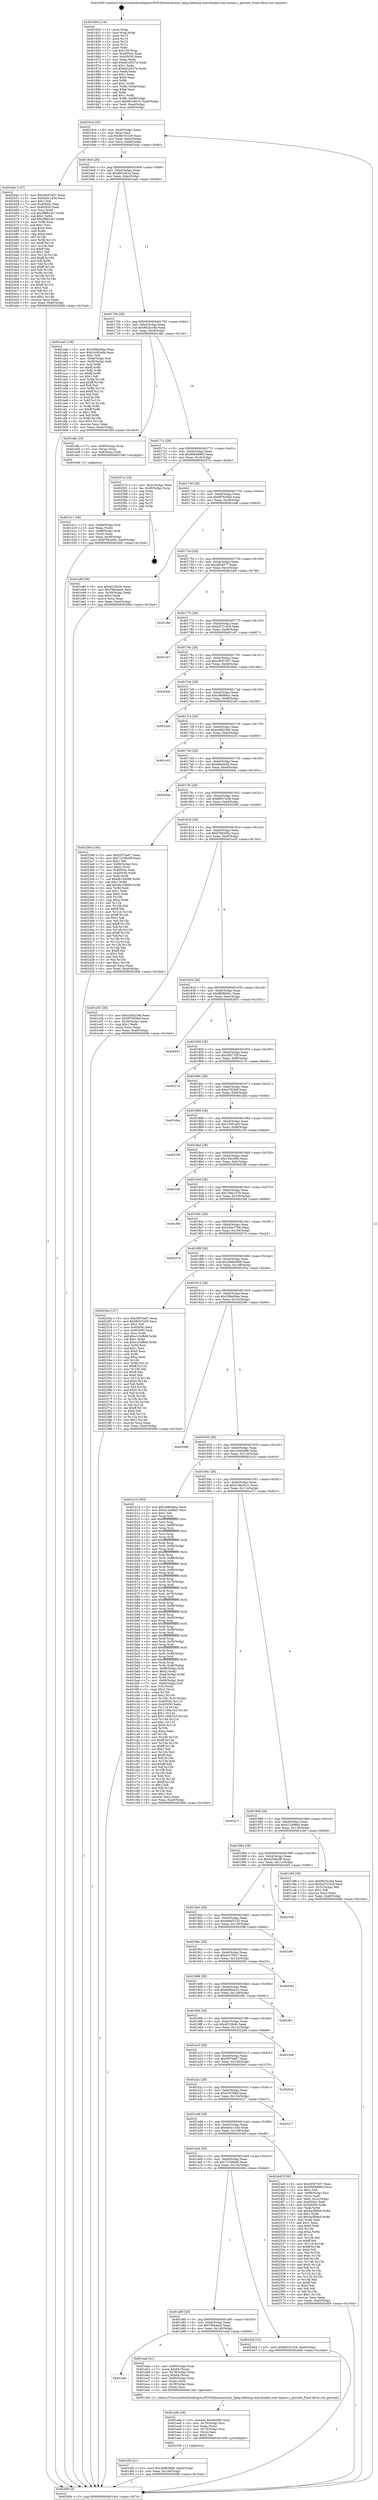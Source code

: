 digraph "0x401650" {
  label = "0x401650 (/mnt/c/Users/mathe/Desktop/tcc/POCII/binaries/extr_kphp-kdbmsg-searchindex-user-names.c_percent_Final-ollvm.out::main(0))"
  labelloc = "t"
  node[shape=record]

  Entry [label="",width=0.3,height=0.3,shape=circle,fillcolor=black,style=filled]
  "0x4016c4" [label="{
     0x4016c4 [32]\l
     | [instrs]\l
     &nbsp;&nbsp;0x4016c4 \<+6\>: mov -0xa0(%rbp),%eax\l
     &nbsp;&nbsp;0x4016ca \<+2\>: mov %eax,%ecx\l
     &nbsp;&nbsp;0x4016cc \<+6\>: sub $0x801013c9,%ecx\l
     &nbsp;&nbsp;0x4016d2 \<+6\>: mov %eax,-0xb4(%rbp)\l
     &nbsp;&nbsp;0x4016d8 \<+6\>: mov %ecx,-0xb8(%rbp)\l
     &nbsp;&nbsp;0x4016de \<+6\>: je 000000000040244c \<main+0xdfc\>\l
  }"]
  "0x40244c" [label="{
     0x40244c [147]\l
     | [instrs]\l
     &nbsp;&nbsp;0x40244c \<+5\>: mov $0xc8587457,%eax\l
     &nbsp;&nbsp;0x402451 \<+5\>: mov $0x6a5c1434,%ecx\l
     &nbsp;&nbsp;0x402456 \<+2\>: mov $0x1,%dl\l
     &nbsp;&nbsp;0x402458 \<+7\>: mov 0x40504c,%esi\l
     &nbsp;&nbsp;0x40245f \<+7\>: mov 0x405050,%edi\l
     &nbsp;&nbsp;0x402466 \<+3\>: mov %esi,%r8d\l
     &nbsp;&nbsp;0x402469 \<+7\>: sub $0x3f891cb7,%r8d\l
     &nbsp;&nbsp;0x402470 \<+4\>: sub $0x1,%r8d\l
     &nbsp;&nbsp;0x402474 \<+7\>: add $0x3f891cb7,%r8d\l
     &nbsp;&nbsp;0x40247b \<+4\>: imul %r8d,%esi\l
     &nbsp;&nbsp;0x40247f \<+3\>: and $0x1,%esi\l
     &nbsp;&nbsp;0x402482 \<+3\>: cmp $0x0,%esi\l
     &nbsp;&nbsp;0x402485 \<+4\>: sete %r9b\l
     &nbsp;&nbsp;0x402489 \<+3\>: cmp $0xa,%edi\l
     &nbsp;&nbsp;0x40248c \<+4\>: setl %r10b\l
     &nbsp;&nbsp;0x402490 \<+3\>: mov %r9b,%r11b\l
     &nbsp;&nbsp;0x402493 \<+4\>: xor $0xff,%r11b\l
     &nbsp;&nbsp;0x402497 \<+3\>: mov %r10b,%bl\l
     &nbsp;&nbsp;0x40249a \<+3\>: xor $0xff,%bl\l
     &nbsp;&nbsp;0x40249d \<+3\>: xor $0x1,%dl\l
     &nbsp;&nbsp;0x4024a0 \<+3\>: mov %r11b,%r14b\l
     &nbsp;&nbsp;0x4024a3 \<+4\>: and $0xff,%r14b\l
     &nbsp;&nbsp;0x4024a7 \<+3\>: and %dl,%r9b\l
     &nbsp;&nbsp;0x4024aa \<+3\>: mov %bl,%r15b\l
     &nbsp;&nbsp;0x4024ad \<+4\>: and $0xff,%r15b\l
     &nbsp;&nbsp;0x4024b1 \<+3\>: and %dl,%r10b\l
     &nbsp;&nbsp;0x4024b4 \<+3\>: or %r9b,%r14b\l
     &nbsp;&nbsp;0x4024b7 \<+3\>: or %r10b,%r15b\l
     &nbsp;&nbsp;0x4024ba \<+3\>: xor %r15b,%r14b\l
     &nbsp;&nbsp;0x4024bd \<+3\>: or %bl,%r11b\l
     &nbsp;&nbsp;0x4024c0 \<+4\>: xor $0xff,%r11b\l
     &nbsp;&nbsp;0x4024c4 \<+3\>: or $0x1,%dl\l
     &nbsp;&nbsp;0x4024c7 \<+3\>: and %dl,%r11b\l
     &nbsp;&nbsp;0x4024ca \<+3\>: or %r11b,%r14b\l
     &nbsp;&nbsp;0x4024cd \<+4\>: test $0x1,%r14b\l
     &nbsp;&nbsp;0x4024d1 \<+3\>: cmovne %ecx,%eax\l
     &nbsp;&nbsp;0x4024d4 \<+6\>: mov %eax,-0xa0(%rbp)\l
     &nbsp;&nbsp;0x4024da \<+5\>: jmp 00000000004026f4 \<main+0x10a4\>\l
  }"]
  "0x4016e4" [label="{
     0x4016e4 [28]\l
     | [instrs]\l
     &nbsp;&nbsp;0x4016e4 \<+5\>: jmp 00000000004016e9 \<main+0x99\>\l
     &nbsp;&nbsp;0x4016e9 \<+6\>: mov -0xb4(%rbp),%eax\l
     &nbsp;&nbsp;0x4016ef \<+5\>: sub $0x8fc5461d,%eax\l
     &nbsp;&nbsp;0x4016f4 \<+6\>: mov %eax,-0xbc(%rbp)\l
     &nbsp;&nbsp;0x4016fa \<+6\>: je 0000000000401aa6 \<main+0x456\>\l
  }"]
  Exit [label="",width=0.3,height=0.3,shape=circle,fillcolor=black,style=filled,peripheries=2]
  "0x401aa6" [label="{
     0x401aa6 [106]\l
     | [instrs]\l
     &nbsp;&nbsp;0x401aa6 \<+5\>: mov $0x298e00ea,%eax\l
     &nbsp;&nbsp;0x401aab \<+5\>: mov $0x2c062e8b,%ecx\l
     &nbsp;&nbsp;0x401ab0 \<+2\>: mov $0x1,%dl\l
     &nbsp;&nbsp;0x401ab2 \<+7\>: mov -0x9a(%rbp),%sil\l
     &nbsp;&nbsp;0x401ab9 \<+7\>: mov -0x99(%rbp),%dil\l
     &nbsp;&nbsp;0x401ac0 \<+3\>: mov %sil,%r8b\l
     &nbsp;&nbsp;0x401ac3 \<+4\>: xor $0xff,%r8b\l
     &nbsp;&nbsp;0x401ac7 \<+3\>: mov %dil,%r9b\l
     &nbsp;&nbsp;0x401aca \<+4\>: xor $0xff,%r9b\l
     &nbsp;&nbsp;0x401ace \<+3\>: xor $0x1,%dl\l
     &nbsp;&nbsp;0x401ad1 \<+3\>: mov %r8b,%r10b\l
     &nbsp;&nbsp;0x401ad4 \<+4\>: and $0xff,%r10b\l
     &nbsp;&nbsp;0x401ad8 \<+3\>: and %dl,%sil\l
     &nbsp;&nbsp;0x401adb \<+3\>: mov %r9b,%r11b\l
     &nbsp;&nbsp;0x401ade \<+4\>: and $0xff,%r11b\l
     &nbsp;&nbsp;0x401ae2 \<+3\>: and %dl,%dil\l
     &nbsp;&nbsp;0x401ae5 \<+3\>: or %sil,%r10b\l
     &nbsp;&nbsp;0x401ae8 \<+3\>: or %dil,%r11b\l
     &nbsp;&nbsp;0x401aeb \<+3\>: xor %r11b,%r10b\l
     &nbsp;&nbsp;0x401aee \<+3\>: or %r9b,%r8b\l
     &nbsp;&nbsp;0x401af1 \<+4\>: xor $0xff,%r8b\l
     &nbsp;&nbsp;0x401af5 \<+3\>: or $0x1,%dl\l
     &nbsp;&nbsp;0x401af8 \<+3\>: and %dl,%r8b\l
     &nbsp;&nbsp;0x401afb \<+3\>: or %r8b,%r10b\l
     &nbsp;&nbsp;0x401afe \<+4\>: test $0x1,%r10b\l
     &nbsp;&nbsp;0x401b02 \<+3\>: cmovne %ecx,%eax\l
     &nbsp;&nbsp;0x401b05 \<+6\>: mov %eax,-0xa0(%rbp)\l
     &nbsp;&nbsp;0x401b0b \<+5\>: jmp 00000000004026f4 \<main+0x10a4\>\l
  }"]
  "0x401700" [label="{
     0x401700 [28]\l
     | [instrs]\l
     &nbsp;&nbsp;0x401700 \<+5\>: jmp 0000000000401705 \<main+0xb5\>\l
     &nbsp;&nbsp;0x401705 \<+6\>: mov -0xb4(%rbp),%eax\l
     &nbsp;&nbsp;0x40170b \<+5\>: sub $0x9025cc6e,%eax\l
     &nbsp;&nbsp;0x401710 \<+6\>: mov %eax,-0xc0(%rbp)\l
     &nbsp;&nbsp;0x401716 \<+6\>: je 0000000000401dfe \<main+0x7ae\>\l
  }"]
  "0x4026f4" [label="{
     0x4026f4 [5]\l
     | [instrs]\l
     &nbsp;&nbsp;0x4026f4 \<+5\>: jmp 00000000004016c4 \<main+0x74\>\l
  }"]
  "0x401650" [label="{
     0x401650 [116]\l
     | [instrs]\l
     &nbsp;&nbsp;0x401650 \<+1\>: push %rbp\l
     &nbsp;&nbsp;0x401651 \<+3\>: mov %rsp,%rbp\l
     &nbsp;&nbsp;0x401654 \<+2\>: push %r15\l
     &nbsp;&nbsp;0x401656 \<+2\>: push %r14\l
     &nbsp;&nbsp;0x401658 \<+2\>: push %r13\l
     &nbsp;&nbsp;0x40165a \<+2\>: push %r12\l
     &nbsp;&nbsp;0x40165c \<+1\>: push %rbx\l
     &nbsp;&nbsp;0x40165d \<+7\>: sub $0x138,%rsp\l
     &nbsp;&nbsp;0x401664 \<+7\>: mov 0x40504c,%eax\l
     &nbsp;&nbsp;0x40166b \<+7\>: mov 0x405050,%ecx\l
     &nbsp;&nbsp;0x401672 \<+2\>: mov %eax,%edx\l
     &nbsp;&nbsp;0x401674 \<+6\>: add $0xe61d527a,%edx\l
     &nbsp;&nbsp;0x40167a \<+3\>: sub $0x1,%edx\l
     &nbsp;&nbsp;0x40167d \<+6\>: sub $0xe61d527a,%edx\l
     &nbsp;&nbsp;0x401683 \<+3\>: imul %edx,%eax\l
     &nbsp;&nbsp;0x401686 \<+3\>: and $0x1,%eax\l
     &nbsp;&nbsp;0x401689 \<+3\>: cmp $0x0,%eax\l
     &nbsp;&nbsp;0x40168c \<+4\>: sete %r8b\l
     &nbsp;&nbsp;0x401690 \<+4\>: and $0x1,%r8b\l
     &nbsp;&nbsp;0x401694 \<+7\>: mov %r8b,-0x9a(%rbp)\l
     &nbsp;&nbsp;0x40169b \<+3\>: cmp $0xa,%ecx\l
     &nbsp;&nbsp;0x40169e \<+4\>: setl %r8b\l
     &nbsp;&nbsp;0x4016a2 \<+4\>: and $0x1,%r8b\l
     &nbsp;&nbsp;0x4016a6 \<+7\>: mov %r8b,-0x99(%rbp)\l
     &nbsp;&nbsp;0x4016ad \<+10\>: movl $0x8fc5461d,-0xa0(%rbp)\l
     &nbsp;&nbsp;0x4016b7 \<+6\>: mov %edi,-0xa4(%rbp)\l
     &nbsp;&nbsp;0x4016bd \<+7\>: mov %rsi,-0xb0(%rbp)\l
  }"]
  "0x401ef3" [label="{
     0x401ef3 [21]\l
     | [instrs]\l
     &nbsp;&nbsp;0x401ef3 \<+10\>: movl $0x26963968,-0xa0(%rbp)\l
     &nbsp;&nbsp;0x401efd \<+6\>: mov %eax,-0x144(%rbp)\l
     &nbsp;&nbsp;0x401f03 \<+5\>: jmp 00000000004026f4 \<main+0x10a4\>\l
  }"]
  "0x401dfe" [label="{
     0x401dfe [19]\l
     | [instrs]\l
     &nbsp;&nbsp;0x401dfe \<+7\>: mov -0x90(%rbp),%rax\l
     &nbsp;&nbsp;0x401e05 \<+3\>: mov (%rax),%rax\l
     &nbsp;&nbsp;0x401e08 \<+4\>: mov 0x8(%rax),%rdi\l
     &nbsp;&nbsp;0x401e0c \<+5\>: call 0000000000401040 \<atoi@plt\>\l
     | [calls]\l
     &nbsp;&nbsp;0x401040 \{1\} (unknown)\l
  }"]
  "0x40171c" [label="{
     0x40171c [28]\l
     | [instrs]\l
     &nbsp;&nbsp;0x40171c \<+5\>: jmp 0000000000401721 \<main+0xd1\>\l
     &nbsp;&nbsp;0x401721 \<+6\>: mov -0xb4(%rbp),%eax\l
     &nbsp;&nbsp;0x401727 \<+5\>: sub $0x90848963,%eax\l
     &nbsp;&nbsp;0x40172c \<+6\>: mov %eax,-0xc4(%rbp)\l
     &nbsp;&nbsp;0x401732 \<+6\>: je 000000000040257e \<main+0xf2e\>\l
  }"]
  "0x401ed6" [label="{
     0x401ed6 [29]\l
     | [instrs]\l
     &nbsp;&nbsp;0x401ed6 \<+10\>: movabs $0x4030f2,%rdi\l
     &nbsp;&nbsp;0x401ee0 \<+4\>: mov -0x70(%rbp),%rsi\l
     &nbsp;&nbsp;0x401ee4 \<+2\>: mov %eax,(%rsi)\l
     &nbsp;&nbsp;0x401ee6 \<+4\>: mov -0x70(%rbp),%rsi\l
     &nbsp;&nbsp;0x401eea \<+2\>: mov (%rsi),%esi\l
     &nbsp;&nbsp;0x401eec \<+2\>: mov $0x0,%al\l
     &nbsp;&nbsp;0x401eee \<+5\>: call 0000000000401030 \<printf@plt\>\l
     | [calls]\l
     &nbsp;&nbsp;0x401030 \{1\} (unknown)\l
  }"]
  "0x40257e" [label="{
     0x40257e [18]\l
     | [instrs]\l
     &nbsp;&nbsp;0x40257e \<+3\>: mov -0x2c(%rbp),%eax\l
     &nbsp;&nbsp;0x402581 \<+4\>: lea -0x28(%rbp),%rsp\l
     &nbsp;&nbsp;0x402585 \<+1\>: pop %rbx\l
     &nbsp;&nbsp;0x402586 \<+2\>: pop %r12\l
     &nbsp;&nbsp;0x402588 \<+2\>: pop %r13\l
     &nbsp;&nbsp;0x40258a \<+2\>: pop %r14\l
     &nbsp;&nbsp;0x40258c \<+2\>: pop %r15\l
     &nbsp;&nbsp;0x40258e \<+1\>: pop %rbp\l
     &nbsp;&nbsp;0x40258f \<+1\>: ret\l
  }"]
  "0x401738" [label="{
     0x401738 [28]\l
     | [instrs]\l
     &nbsp;&nbsp;0x401738 \<+5\>: jmp 000000000040173d \<main+0xed\>\l
     &nbsp;&nbsp;0x40173d \<+6\>: mov -0xb4(%rbp),%eax\l
     &nbsp;&nbsp;0x401743 \<+5\>: sub $0x9f7650b0,%eax\l
     &nbsp;&nbsp;0x401748 \<+6\>: mov %eax,-0xc8(%rbp)\l
     &nbsp;&nbsp;0x40174e \<+6\>: je 0000000000401e8f \<main+0x83f\>\l
  }"]
  "0x401a9c" [label="{
     0x401a9c\l
  }", style=dashed]
  "0x401e8f" [label="{
     0x401e8f [30]\l
     | [instrs]\l
     &nbsp;&nbsp;0x401e8f \<+5\>: mov $0x4f129c9c,%eax\l
     &nbsp;&nbsp;0x401e94 \<+5\>: mov $0x7fbb4ee5,%ecx\l
     &nbsp;&nbsp;0x401e99 \<+3\>: mov -0x30(%rbp),%edx\l
     &nbsp;&nbsp;0x401e9c \<+3\>: cmp $0x0,%edx\l
     &nbsp;&nbsp;0x401e9f \<+3\>: cmove %ecx,%eax\l
     &nbsp;&nbsp;0x401ea2 \<+6\>: mov %eax,-0xa0(%rbp)\l
     &nbsp;&nbsp;0x401ea8 \<+5\>: jmp 00000000004026f4 \<main+0x10a4\>\l
  }"]
  "0x401754" [label="{
     0x401754 [28]\l
     | [instrs]\l
     &nbsp;&nbsp;0x401754 \<+5\>: jmp 0000000000401759 \<main+0x109\>\l
     &nbsp;&nbsp;0x401759 \<+6\>: mov -0xb4(%rbp),%eax\l
     &nbsp;&nbsp;0x40175f \<+5\>: sub $0xaff1e077,%eax\l
     &nbsp;&nbsp;0x401764 \<+6\>: mov %eax,-0xcc(%rbp)\l
     &nbsp;&nbsp;0x40176a \<+6\>: je 0000000000401def \<main+0x79f\>\l
  }"]
  "0x401ead" [label="{
     0x401ead [41]\l
     | [instrs]\l
     &nbsp;&nbsp;0x401ead \<+4\>: mov -0x80(%rbp),%rax\l
     &nbsp;&nbsp;0x401eb1 \<+7\>: movq $0x64,(%rax)\l
     &nbsp;&nbsp;0x401eb8 \<+4\>: mov -0x78(%rbp),%rax\l
     &nbsp;&nbsp;0x401ebc \<+7\>: movq $0x64,(%rax)\l
     &nbsp;&nbsp;0x401ec3 \<+4\>: mov -0x80(%rbp),%rax\l
     &nbsp;&nbsp;0x401ec7 \<+3\>: mov (%rax),%rdi\l
     &nbsp;&nbsp;0x401eca \<+4\>: mov -0x78(%rbp),%rax\l
     &nbsp;&nbsp;0x401ece \<+3\>: mov (%rax),%rsi\l
     &nbsp;&nbsp;0x401ed1 \<+5\>: call 00000000004013e0 \<percent\>\l
     | [calls]\l
     &nbsp;&nbsp;0x4013e0 \{1\} (/mnt/c/Users/mathe/Desktop/tcc/POCII/binaries/extr_kphp-kdbmsg-searchindex-user-names.c_percent_Final-ollvm.out::percent)\l
  }"]
  "0x401def" [label="{
     0x401def\l
  }", style=dashed]
  "0x401770" [label="{
     0x401770 [28]\l
     | [instrs]\l
     &nbsp;&nbsp;0x401770 \<+5\>: jmp 0000000000401775 \<main+0x125\>\l
     &nbsp;&nbsp;0x401775 \<+6\>: mov -0xb4(%rbp),%eax\l
     &nbsp;&nbsp;0x40177b \<+5\>: sub $0xbd7319c9,%eax\l
     &nbsp;&nbsp;0x401780 \<+6\>: mov %eax,-0xd0(%rbp)\l
     &nbsp;&nbsp;0x401786 \<+6\>: je 0000000000401cb7 \<main+0x667\>\l
  }"]
  "0x401a80" [label="{
     0x401a80 [28]\l
     | [instrs]\l
     &nbsp;&nbsp;0x401a80 \<+5\>: jmp 0000000000401a85 \<main+0x435\>\l
     &nbsp;&nbsp;0x401a85 \<+6\>: mov -0xb4(%rbp),%eax\l
     &nbsp;&nbsp;0x401a8b \<+5\>: sub $0x7fbb4ee5,%eax\l
     &nbsp;&nbsp;0x401a90 \<+6\>: mov %eax,-0x140(%rbp)\l
     &nbsp;&nbsp;0x401a96 \<+6\>: je 0000000000401ead \<main+0x85d\>\l
  }"]
  "0x401cb7" [label="{
     0x401cb7\l
  }", style=dashed]
  "0x40178c" [label="{
     0x40178c [28]\l
     | [instrs]\l
     &nbsp;&nbsp;0x40178c \<+5\>: jmp 0000000000401791 \<main+0x141\>\l
     &nbsp;&nbsp;0x401791 \<+6\>: mov -0xb4(%rbp),%eax\l
     &nbsp;&nbsp;0x401797 \<+5\>: sub $0xc8587457,%eax\l
     &nbsp;&nbsp;0x40179c \<+6\>: mov %eax,-0xd4(%rbp)\l
     &nbsp;&nbsp;0x4017a2 \<+6\>: je 00000000004026dc \<main+0x108c\>\l
  }"]
  "0x40243d" [label="{
     0x40243d [15]\l
     | [instrs]\l
     &nbsp;&nbsp;0x40243d \<+10\>: movl $0x801013c9,-0xa0(%rbp)\l
     &nbsp;&nbsp;0x402447 \<+5\>: jmp 00000000004026f4 \<main+0x10a4\>\l
  }"]
  "0x4026dc" [label="{
     0x4026dc\l
  }", style=dashed]
  "0x4017a8" [label="{
     0x4017a8 [28]\l
     | [instrs]\l
     &nbsp;&nbsp;0x4017a8 \<+5\>: jmp 00000000004017ad \<main+0x15d\>\l
     &nbsp;&nbsp;0x4017ad \<+6\>: mov -0xb4(%rbp),%eax\l
     &nbsp;&nbsp;0x4017b3 \<+5\>: sub $0xc96698cc,%eax\l
     &nbsp;&nbsp;0x4017b8 \<+6\>: mov %eax,-0xd8(%rbp)\l
     &nbsp;&nbsp;0x4017be \<+6\>: je 00000000004022a0 \<main+0xc50\>\l
  }"]
  "0x401a64" [label="{
     0x401a64 [28]\l
     | [instrs]\l
     &nbsp;&nbsp;0x401a64 \<+5\>: jmp 0000000000401a69 \<main+0x419\>\l
     &nbsp;&nbsp;0x401a69 \<+6\>: mov -0xb4(%rbp),%eax\l
     &nbsp;&nbsp;0x401a6f \<+5\>: sub $0x73106a08,%eax\l
     &nbsp;&nbsp;0x401a74 \<+6\>: mov %eax,-0x13c(%rbp)\l
     &nbsp;&nbsp;0x401a7a \<+6\>: je 000000000040243d \<main+0xded\>\l
  }"]
  "0x4022a0" [label="{
     0x4022a0\l
  }", style=dashed]
  "0x4017c4" [label="{
     0x4017c4 [28]\l
     | [instrs]\l
     &nbsp;&nbsp;0x4017c4 \<+5\>: jmp 00000000004017c9 \<main+0x179\>\l
     &nbsp;&nbsp;0x4017c9 \<+6\>: mov -0xb4(%rbp),%eax\l
     &nbsp;&nbsp;0x4017cf \<+5\>: sub $0xe29d239d,%eax\l
     &nbsp;&nbsp;0x4017d4 \<+6\>: mov %eax,-0xdc(%rbp)\l
     &nbsp;&nbsp;0x4017da \<+6\>: je 0000000000401e53 \<main+0x803\>\l
  }"]
  "0x4024df" [label="{
     0x4024df [159]\l
     | [instrs]\l
     &nbsp;&nbsp;0x4024df \<+5\>: mov $0xc8587457,%eax\l
     &nbsp;&nbsp;0x4024e4 \<+5\>: mov $0x90848963,%ecx\l
     &nbsp;&nbsp;0x4024e9 \<+2\>: mov $0x1,%dl\l
     &nbsp;&nbsp;0x4024eb \<+7\>: mov -0x98(%rbp),%rsi\l
     &nbsp;&nbsp;0x4024f2 \<+2\>: mov (%rsi),%edi\l
     &nbsp;&nbsp;0x4024f4 \<+3\>: mov %edi,-0x2c(%rbp)\l
     &nbsp;&nbsp;0x4024f7 \<+7\>: mov 0x40504c,%edi\l
     &nbsp;&nbsp;0x4024fe \<+8\>: mov 0x405050,%r8d\l
     &nbsp;&nbsp;0x402506 \<+3\>: mov %edi,%r9d\l
     &nbsp;&nbsp;0x402509 \<+7\>: add $0x4a3fb8c0,%r9d\l
     &nbsp;&nbsp;0x402510 \<+4\>: sub $0x1,%r9d\l
     &nbsp;&nbsp;0x402514 \<+7\>: sub $0x4a3fb8c0,%r9d\l
     &nbsp;&nbsp;0x40251b \<+4\>: imul %r9d,%edi\l
     &nbsp;&nbsp;0x40251f \<+3\>: and $0x1,%edi\l
     &nbsp;&nbsp;0x402522 \<+3\>: cmp $0x0,%edi\l
     &nbsp;&nbsp;0x402525 \<+4\>: sete %r10b\l
     &nbsp;&nbsp;0x402529 \<+4\>: cmp $0xa,%r8d\l
     &nbsp;&nbsp;0x40252d \<+4\>: setl %r11b\l
     &nbsp;&nbsp;0x402531 \<+3\>: mov %r10b,%bl\l
     &nbsp;&nbsp;0x402534 \<+3\>: xor $0xff,%bl\l
     &nbsp;&nbsp;0x402537 \<+3\>: mov %r11b,%r14b\l
     &nbsp;&nbsp;0x40253a \<+4\>: xor $0xff,%r14b\l
     &nbsp;&nbsp;0x40253e \<+3\>: xor $0x0,%dl\l
     &nbsp;&nbsp;0x402541 \<+3\>: mov %bl,%r15b\l
     &nbsp;&nbsp;0x402544 \<+4\>: and $0x0,%r15b\l
     &nbsp;&nbsp;0x402548 \<+3\>: and %dl,%r10b\l
     &nbsp;&nbsp;0x40254b \<+3\>: mov %r14b,%r12b\l
     &nbsp;&nbsp;0x40254e \<+4\>: and $0x0,%r12b\l
     &nbsp;&nbsp;0x402552 \<+3\>: and %dl,%r11b\l
     &nbsp;&nbsp;0x402555 \<+3\>: or %r10b,%r15b\l
     &nbsp;&nbsp;0x402558 \<+3\>: or %r11b,%r12b\l
     &nbsp;&nbsp;0x40255b \<+3\>: xor %r12b,%r15b\l
     &nbsp;&nbsp;0x40255e \<+3\>: or %r14b,%bl\l
     &nbsp;&nbsp;0x402561 \<+3\>: xor $0xff,%bl\l
     &nbsp;&nbsp;0x402564 \<+3\>: or $0x0,%dl\l
     &nbsp;&nbsp;0x402567 \<+2\>: and %dl,%bl\l
     &nbsp;&nbsp;0x402569 \<+3\>: or %bl,%r15b\l
     &nbsp;&nbsp;0x40256c \<+4\>: test $0x1,%r15b\l
     &nbsp;&nbsp;0x402570 \<+3\>: cmovne %ecx,%eax\l
     &nbsp;&nbsp;0x402573 \<+6\>: mov %eax,-0xa0(%rbp)\l
     &nbsp;&nbsp;0x402579 \<+5\>: jmp 00000000004026f4 \<main+0x10a4\>\l
  }"]
  "0x401e53" [label="{
     0x401e53\l
  }", style=dashed]
  "0x4017e0" [label="{
     0x4017e0 [28]\l
     | [instrs]\l
     &nbsp;&nbsp;0x4017e0 \<+5\>: jmp 00000000004017e5 \<main+0x195\>\l
     &nbsp;&nbsp;0x4017e5 \<+6\>: mov -0xb4(%rbp),%eax\l
     &nbsp;&nbsp;0x4017eb \<+5\>: sub $0xf4e44cfd,%eax\l
     &nbsp;&nbsp;0x4017f0 \<+6\>: mov %eax,-0xe0(%rbp)\l
     &nbsp;&nbsp;0x4017f6 \<+6\>: je 00000000004026ac \<main+0x105c\>\l
  }"]
  "0x401a48" [label="{
     0x401a48 [28]\l
     | [instrs]\l
     &nbsp;&nbsp;0x401a48 \<+5\>: jmp 0000000000401a4d \<main+0x3fd\>\l
     &nbsp;&nbsp;0x401a4d \<+6\>: mov -0xb4(%rbp),%eax\l
     &nbsp;&nbsp;0x401a53 \<+5\>: sub $0x6a5c1434,%eax\l
     &nbsp;&nbsp;0x401a58 \<+6\>: mov %eax,-0x138(%rbp)\l
     &nbsp;&nbsp;0x401a5e \<+6\>: je 00000000004024df \<main+0xe8f\>\l
  }"]
  "0x4026ac" [label="{
     0x4026ac\l
  }", style=dashed]
  "0x4017fc" [label="{
     0x4017fc [28]\l
     | [instrs]\l
     &nbsp;&nbsp;0x4017fc \<+5\>: jmp 0000000000401801 \<main+0x1b1\>\l
     &nbsp;&nbsp;0x401801 \<+6\>: mov -0xb4(%rbp),%eax\l
     &nbsp;&nbsp;0x401807 \<+5\>: sub $0xf6937a59,%eax\l
     &nbsp;&nbsp;0x40180c \<+6\>: mov %eax,-0xe4(%rbp)\l
     &nbsp;&nbsp;0x401812 \<+6\>: je 000000000040239d \<main+0xd4d\>\l
  }"]
  "0x402217" [label="{
     0x402217\l
  }", style=dashed]
  "0x40239d" [label="{
     0x40239d [160]\l
     | [instrs]\l
     &nbsp;&nbsp;0x40239d \<+5\>: mov $0x55f7ea67,%eax\l
     &nbsp;&nbsp;0x4023a2 \<+5\>: mov $0x73106a08,%ecx\l
     &nbsp;&nbsp;0x4023a7 \<+2\>: mov $0x1,%dl\l
     &nbsp;&nbsp;0x4023a9 \<+7\>: mov -0x98(%rbp),%rsi\l
     &nbsp;&nbsp;0x4023b0 \<+6\>: movl $0x0,(%rsi)\l
     &nbsp;&nbsp;0x4023b6 \<+7\>: mov 0x40504c,%edi\l
     &nbsp;&nbsp;0x4023bd \<+8\>: mov 0x405050,%r8d\l
     &nbsp;&nbsp;0x4023c5 \<+3\>: mov %edi,%r9d\l
     &nbsp;&nbsp;0x4023c8 \<+7\>: sub $0xdb15d099,%r9d\l
     &nbsp;&nbsp;0x4023cf \<+4\>: sub $0x1,%r9d\l
     &nbsp;&nbsp;0x4023d3 \<+7\>: add $0xdb15d099,%r9d\l
     &nbsp;&nbsp;0x4023da \<+4\>: imul %r9d,%edi\l
     &nbsp;&nbsp;0x4023de \<+3\>: and $0x1,%edi\l
     &nbsp;&nbsp;0x4023e1 \<+3\>: cmp $0x0,%edi\l
     &nbsp;&nbsp;0x4023e4 \<+4\>: sete %r10b\l
     &nbsp;&nbsp;0x4023e8 \<+4\>: cmp $0xa,%r8d\l
     &nbsp;&nbsp;0x4023ec \<+4\>: setl %r11b\l
     &nbsp;&nbsp;0x4023f0 \<+3\>: mov %r10b,%bl\l
     &nbsp;&nbsp;0x4023f3 \<+3\>: xor $0xff,%bl\l
     &nbsp;&nbsp;0x4023f6 \<+3\>: mov %r11b,%r14b\l
     &nbsp;&nbsp;0x4023f9 \<+4\>: xor $0xff,%r14b\l
     &nbsp;&nbsp;0x4023fd \<+3\>: xor $0x1,%dl\l
     &nbsp;&nbsp;0x402400 \<+3\>: mov %bl,%r15b\l
     &nbsp;&nbsp;0x402403 \<+4\>: and $0xff,%r15b\l
     &nbsp;&nbsp;0x402407 \<+3\>: and %dl,%r10b\l
     &nbsp;&nbsp;0x40240a \<+3\>: mov %r14b,%r12b\l
     &nbsp;&nbsp;0x40240d \<+4\>: and $0xff,%r12b\l
     &nbsp;&nbsp;0x402411 \<+3\>: and %dl,%r11b\l
     &nbsp;&nbsp;0x402414 \<+3\>: or %r10b,%r15b\l
     &nbsp;&nbsp;0x402417 \<+3\>: or %r11b,%r12b\l
     &nbsp;&nbsp;0x40241a \<+3\>: xor %r12b,%r15b\l
     &nbsp;&nbsp;0x40241d \<+3\>: or %r14b,%bl\l
     &nbsp;&nbsp;0x402420 \<+3\>: xor $0xff,%bl\l
     &nbsp;&nbsp;0x402423 \<+3\>: or $0x1,%dl\l
     &nbsp;&nbsp;0x402426 \<+2\>: and %dl,%bl\l
     &nbsp;&nbsp;0x402428 \<+3\>: or %bl,%r15b\l
     &nbsp;&nbsp;0x40242b \<+4\>: test $0x1,%r15b\l
     &nbsp;&nbsp;0x40242f \<+3\>: cmovne %ecx,%eax\l
     &nbsp;&nbsp;0x402432 \<+6\>: mov %eax,-0xa0(%rbp)\l
     &nbsp;&nbsp;0x402438 \<+5\>: jmp 00000000004026f4 \<main+0x10a4\>\l
  }"]
  "0x401818" [label="{
     0x401818 [28]\l
     | [instrs]\l
     &nbsp;&nbsp;0x401818 \<+5\>: jmp 000000000040181d \<main+0x1cd\>\l
     &nbsp;&nbsp;0x40181d \<+6\>: mov -0xb4(%rbp),%eax\l
     &nbsp;&nbsp;0x401823 \<+5\>: sub $0xf7663d5e,%eax\l
     &nbsp;&nbsp;0x401828 \<+6\>: mov %eax,-0xe8(%rbp)\l
     &nbsp;&nbsp;0x40182e \<+6\>: je 0000000000401e35 \<main+0x7e5\>\l
  }"]
  "0x401a2c" [label="{
     0x401a2c [28]\l
     | [instrs]\l
     &nbsp;&nbsp;0x401a2c \<+5\>: jmp 0000000000401a31 \<main+0x3e1\>\l
     &nbsp;&nbsp;0x401a31 \<+6\>: mov -0xb4(%rbp),%eax\l
     &nbsp;&nbsp;0x401a37 \<+5\>: sub $0x5c076fdf,%eax\l
     &nbsp;&nbsp;0x401a3c \<+6\>: mov %eax,-0x134(%rbp)\l
     &nbsp;&nbsp;0x401a42 \<+6\>: je 0000000000402217 \<main+0xbc7\>\l
  }"]
  "0x401e35" [label="{
     0x401e35 [30]\l
     | [instrs]\l
     &nbsp;&nbsp;0x401e35 \<+5\>: mov $0xe29d239d,%eax\l
     &nbsp;&nbsp;0x401e3a \<+5\>: mov $0x9f7650b0,%ecx\l
     &nbsp;&nbsp;0x401e3f \<+3\>: mov -0x30(%rbp),%edx\l
     &nbsp;&nbsp;0x401e42 \<+3\>: cmp $0x1,%edx\l
     &nbsp;&nbsp;0x401e45 \<+3\>: cmovl %ecx,%eax\l
     &nbsp;&nbsp;0x401e48 \<+6\>: mov %eax,-0xa0(%rbp)\l
     &nbsp;&nbsp;0x401e4e \<+5\>: jmp 00000000004026f4 \<main+0x10a4\>\l
  }"]
  "0x401834" [label="{
     0x401834 [28]\l
     | [instrs]\l
     &nbsp;&nbsp;0x401834 \<+5\>: jmp 0000000000401839 \<main+0x1e9\>\l
     &nbsp;&nbsp;0x401839 \<+6\>: mov -0xb4(%rbp),%eax\l
     &nbsp;&nbsp;0x40183f \<+5\>: sub $0xf80960b1,%eax\l
     &nbsp;&nbsp;0x401844 \<+6\>: mov %eax,-0xec(%rbp)\l
     &nbsp;&nbsp;0x40184a \<+6\>: je 0000000000402651 \<main+0x1001\>\l
  }"]
  "0x4026c0" [label="{
     0x4026c0\l
  }", style=dashed]
  "0x402651" [label="{
     0x402651\l
  }", style=dashed]
  "0x401850" [label="{
     0x401850 [28]\l
     | [instrs]\l
     &nbsp;&nbsp;0x401850 \<+5\>: jmp 0000000000401855 \<main+0x205\>\l
     &nbsp;&nbsp;0x401855 \<+6\>: mov -0xb4(%rbp),%eax\l
     &nbsp;&nbsp;0x40185b \<+5\>: sub $0x365733f,%eax\l
     &nbsp;&nbsp;0x401860 \<+6\>: mov %eax,-0xf0(%rbp)\l
     &nbsp;&nbsp;0x401866 \<+6\>: je 0000000000402116 \<main+0xac6\>\l
  }"]
  "0x401a10" [label="{
     0x401a10 [28]\l
     | [instrs]\l
     &nbsp;&nbsp;0x401a10 \<+5\>: jmp 0000000000401a15 \<main+0x3c5\>\l
     &nbsp;&nbsp;0x401a15 \<+6\>: mov -0xb4(%rbp),%eax\l
     &nbsp;&nbsp;0x401a1b \<+5\>: sub $0x55f7ea67,%eax\l
     &nbsp;&nbsp;0x401a20 \<+6\>: mov %eax,-0x130(%rbp)\l
     &nbsp;&nbsp;0x401a26 \<+6\>: je 00000000004026c0 \<main+0x1070\>\l
  }"]
  "0x402116" [label="{
     0x402116\l
  }", style=dashed]
  "0x40186c" [label="{
     0x40186c [28]\l
     | [instrs]\l
     &nbsp;&nbsp;0x40186c \<+5\>: jmp 0000000000401871 \<main+0x221\>\l
     &nbsp;&nbsp;0x401871 \<+6\>: mov -0xb4(%rbp),%eax\l
     &nbsp;&nbsp;0x401877 \<+5\>: sub $0xa7928df,%eax\l
     &nbsp;&nbsp;0x40187c \<+6\>: mov %eax,-0xf4(%rbp)\l
     &nbsp;&nbsp;0x401882 \<+6\>: je 0000000000401d4a \<main+0x6fa\>\l
  }"]
  "0x402208" [label="{
     0x402208\l
  }", style=dashed]
  "0x401d4a" [label="{
     0x401d4a\l
  }", style=dashed]
  "0x401888" [label="{
     0x401888 [28]\l
     | [instrs]\l
     &nbsp;&nbsp;0x401888 \<+5\>: jmp 000000000040188d \<main+0x23d\>\l
     &nbsp;&nbsp;0x40188d \<+6\>: mov -0xb4(%rbp),%eax\l
     &nbsp;&nbsp;0x401893 \<+5\>: sub $0x150f1a63,%eax\l
     &nbsp;&nbsp;0x401898 \<+6\>: mov %eax,-0xf8(%rbp)\l
     &nbsp;&nbsp;0x40189e \<+6\>: je 00000000004021f9 \<main+0xba9\>\l
  }"]
  "0x4019f4" [label="{
     0x4019f4 [28]\l
     | [instrs]\l
     &nbsp;&nbsp;0x4019f4 \<+5\>: jmp 00000000004019f9 \<main+0x3a9\>\l
     &nbsp;&nbsp;0x4019f9 \<+6\>: mov -0xb4(%rbp),%eax\l
     &nbsp;&nbsp;0x4019ff \<+5\>: sub $0x4f129c9c,%eax\l
     &nbsp;&nbsp;0x401a04 \<+6\>: mov %eax,-0x12c(%rbp)\l
     &nbsp;&nbsp;0x401a0a \<+6\>: je 0000000000402208 \<main+0xbb8\>\l
  }"]
  "0x4021f9" [label="{
     0x4021f9\l
  }", style=dashed]
  "0x4018a4" [label="{
     0x4018a4 [28]\l
     | [instrs]\l
     &nbsp;&nbsp;0x4018a4 \<+5\>: jmp 00000000004018a9 \<main+0x259\>\l
     &nbsp;&nbsp;0x4018a9 \<+6\>: mov -0xb4(%rbp),%eax\l
     &nbsp;&nbsp;0x4018af \<+5\>: sub $0x15dc2f84,%eax\l
     &nbsp;&nbsp;0x4018b4 \<+6\>: mov %eax,-0xfc(%rbp)\l
     &nbsp;&nbsp;0x4018ba \<+6\>: je 00000000004022fb \<main+0xcab\>\l
  }"]
  "0x401f91" [label="{
     0x401f91\l
  }", style=dashed]
  "0x4022fb" [label="{
     0x4022fb\l
  }", style=dashed]
  "0x4018c0" [label="{
     0x4018c0 [28]\l
     | [instrs]\l
     &nbsp;&nbsp;0x4018c0 \<+5\>: jmp 00000000004018c5 \<main+0x275\>\l
     &nbsp;&nbsp;0x4018c5 \<+6\>: mov -0xb4(%rbp),%eax\l
     &nbsp;&nbsp;0x4018cb \<+5\>: sub $0x198a1579,%eax\l
     &nbsp;&nbsp;0x4018d0 \<+6\>: mov %eax,-0x100(%rbp)\l
     &nbsp;&nbsp;0x4018d6 \<+6\>: je 0000000000401f08 \<main+0x8b8\>\l
  }"]
  "0x4019d8" [label="{
     0x4019d8 [28]\l
     | [instrs]\l
     &nbsp;&nbsp;0x4019d8 \<+5\>: jmp 00000000004019dd \<main+0x38d\>\l
     &nbsp;&nbsp;0x4019dd \<+6\>: mov -0xb4(%rbp),%eax\l
     &nbsp;&nbsp;0x4019e3 \<+5\>: sub $0x4e8bee15,%eax\l
     &nbsp;&nbsp;0x4019e8 \<+6\>: mov %eax,-0x128(%rbp)\l
     &nbsp;&nbsp;0x4019ee \<+6\>: je 0000000000401f91 \<main+0x941\>\l
  }"]
  "0x401f08" [label="{
     0x401f08\l
  }", style=dashed]
  "0x4018dc" [label="{
     0x4018dc [28]\l
     | [instrs]\l
     &nbsp;&nbsp;0x4018dc \<+5\>: jmp 00000000004018e1 \<main+0x291\>\l
     &nbsp;&nbsp;0x4018e1 \<+6\>: mov -0xb4(%rbp),%eax\l
     &nbsp;&nbsp;0x4018e7 \<+5\>: sub $0x244e77b6,%eax\l
     &nbsp;&nbsp;0x4018ec \<+6\>: mov %eax,-0x104(%rbp)\l
     &nbsp;&nbsp;0x4018f2 \<+6\>: je 0000000000402074 \<main+0xa24\>\l
  }"]
  "0x402083" [label="{
     0x402083\l
  }", style=dashed]
  "0x402074" [label="{
     0x402074\l
  }", style=dashed]
  "0x4018f8" [label="{
     0x4018f8 [28]\l
     | [instrs]\l
     &nbsp;&nbsp;0x4018f8 \<+5\>: jmp 00000000004018fd \<main+0x2ad\>\l
     &nbsp;&nbsp;0x4018fd \<+6\>: mov -0xb4(%rbp),%eax\l
     &nbsp;&nbsp;0x401903 \<+5\>: sub $0x26963968,%eax\l
     &nbsp;&nbsp;0x401908 \<+6\>: mov %eax,-0x108(%rbp)\l
     &nbsp;&nbsp;0x40190e \<+6\>: je 000000000040230a \<main+0xcba\>\l
  }"]
  "0x4019bc" [label="{
     0x4019bc [28]\l
     | [instrs]\l
     &nbsp;&nbsp;0x4019bc \<+5\>: jmp 00000000004019c1 \<main+0x371\>\l
     &nbsp;&nbsp;0x4019c1 \<+6\>: mov -0xb4(%rbp),%eax\l
     &nbsp;&nbsp;0x4019c7 \<+5\>: sub $0x4c27f5c7,%eax\l
     &nbsp;&nbsp;0x4019cc \<+6\>: mov %eax,-0x124(%rbp)\l
     &nbsp;&nbsp;0x4019d2 \<+6\>: je 0000000000402083 \<main+0xa33\>\l
  }"]
  "0x40230a" [label="{
     0x40230a [147]\l
     | [instrs]\l
     &nbsp;&nbsp;0x40230a \<+5\>: mov $0x55f7ea67,%eax\l
     &nbsp;&nbsp;0x40230f \<+5\>: mov $0xf6937a59,%ecx\l
     &nbsp;&nbsp;0x402314 \<+2\>: mov $0x1,%dl\l
     &nbsp;&nbsp;0x402316 \<+7\>: mov 0x40504c,%esi\l
     &nbsp;&nbsp;0x40231d \<+7\>: mov 0x405050,%edi\l
     &nbsp;&nbsp;0x402324 \<+3\>: mov %esi,%r8d\l
     &nbsp;&nbsp;0x402327 \<+7\>: add $0xc15cf8d8,%r8d\l
     &nbsp;&nbsp;0x40232e \<+4\>: sub $0x1,%r8d\l
     &nbsp;&nbsp;0x402332 \<+7\>: sub $0xc15cf8d8,%r8d\l
     &nbsp;&nbsp;0x402339 \<+4\>: imul %r8d,%esi\l
     &nbsp;&nbsp;0x40233d \<+3\>: and $0x1,%esi\l
     &nbsp;&nbsp;0x402340 \<+3\>: cmp $0x0,%esi\l
     &nbsp;&nbsp;0x402343 \<+4\>: sete %r9b\l
     &nbsp;&nbsp;0x402347 \<+3\>: cmp $0xa,%edi\l
     &nbsp;&nbsp;0x40234a \<+4\>: setl %r10b\l
     &nbsp;&nbsp;0x40234e \<+3\>: mov %r9b,%r11b\l
     &nbsp;&nbsp;0x402351 \<+4\>: xor $0xff,%r11b\l
     &nbsp;&nbsp;0x402355 \<+3\>: mov %r10b,%bl\l
     &nbsp;&nbsp;0x402358 \<+3\>: xor $0xff,%bl\l
     &nbsp;&nbsp;0x40235b \<+3\>: xor $0x0,%dl\l
     &nbsp;&nbsp;0x40235e \<+3\>: mov %r11b,%r14b\l
     &nbsp;&nbsp;0x402361 \<+4\>: and $0x0,%r14b\l
     &nbsp;&nbsp;0x402365 \<+3\>: and %dl,%r9b\l
     &nbsp;&nbsp;0x402368 \<+3\>: mov %bl,%r15b\l
     &nbsp;&nbsp;0x40236b \<+4\>: and $0x0,%r15b\l
     &nbsp;&nbsp;0x40236f \<+3\>: and %dl,%r10b\l
     &nbsp;&nbsp;0x402372 \<+3\>: or %r9b,%r14b\l
     &nbsp;&nbsp;0x402375 \<+3\>: or %r10b,%r15b\l
     &nbsp;&nbsp;0x402378 \<+3\>: xor %r15b,%r14b\l
     &nbsp;&nbsp;0x40237b \<+3\>: or %bl,%r11b\l
     &nbsp;&nbsp;0x40237e \<+4\>: xor $0xff,%r11b\l
     &nbsp;&nbsp;0x402382 \<+3\>: or $0x0,%dl\l
     &nbsp;&nbsp;0x402385 \<+3\>: and %dl,%r11b\l
     &nbsp;&nbsp;0x402388 \<+3\>: or %r11b,%r14b\l
     &nbsp;&nbsp;0x40238b \<+4\>: test $0x1,%r14b\l
     &nbsp;&nbsp;0x40238f \<+3\>: cmovne %ecx,%eax\l
     &nbsp;&nbsp;0x402392 \<+6\>: mov %eax,-0xa0(%rbp)\l
     &nbsp;&nbsp;0x402398 \<+5\>: jmp 00000000004026f4 \<main+0x10a4\>\l
  }"]
  "0x401914" [label="{
     0x401914 [28]\l
     | [instrs]\l
     &nbsp;&nbsp;0x401914 \<+5\>: jmp 0000000000401919 \<main+0x2c9\>\l
     &nbsp;&nbsp;0x401919 \<+6\>: mov -0xb4(%rbp),%eax\l
     &nbsp;&nbsp;0x40191f \<+5\>: sub $0x298e00ea,%eax\l
     &nbsp;&nbsp;0x401924 \<+6\>: mov %eax,-0x10c(%rbp)\l
     &nbsp;&nbsp;0x40192a \<+6\>: je 0000000000402590 \<main+0xf40\>\l
  }"]
  "0x4025f6" [label="{
     0x4025f6\l
  }", style=dashed]
  "0x402590" [label="{
     0x402590\l
  }", style=dashed]
  "0x401930" [label="{
     0x401930 [28]\l
     | [instrs]\l
     &nbsp;&nbsp;0x401930 \<+5\>: jmp 0000000000401935 \<main+0x2e5\>\l
     &nbsp;&nbsp;0x401935 \<+6\>: mov -0xb4(%rbp),%eax\l
     &nbsp;&nbsp;0x40193b \<+5\>: sub $0x2c062e8b,%eax\l
     &nbsp;&nbsp;0x401940 \<+6\>: mov %eax,-0x110(%rbp)\l
     &nbsp;&nbsp;0x401946 \<+6\>: je 0000000000401b10 \<main+0x4c0\>\l
  }"]
  "0x4019a0" [label="{
     0x4019a0 [28]\l
     | [instrs]\l
     &nbsp;&nbsp;0x4019a0 \<+5\>: jmp 00000000004019a5 \<main+0x355\>\l
     &nbsp;&nbsp;0x4019a5 \<+6\>: mov -0xb4(%rbp),%eax\l
     &nbsp;&nbsp;0x4019ab \<+5\>: sub $0x48dd3135,%eax\l
     &nbsp;&nbsp;0x4019b0 \<+6\>: mov %eax,-0x120(%rbp)\l
     &nbsp;&nbsp;0x4019b6 \<+6\>: je 00000000004025f6 \<main+0xfa6\>\l
  }"]
  "0x401b10" [label="{
     0x401b10 [393]\l
     | [instrs]\l
     &nbsp;&nbsp;0x401b10 \<+5\>: mov $0x298e00ea,%eax\l
     &nbsp;&nbsp;0x401b15 \<+5\>: mov $0x412a98a5,%ecx\l
     &nbsp;&nbsp;0x401b1a \<+2\>: mov $0x1,%dl\l
     &nbsp;&nbsp;0x401b1c \<+3\>: mov %rsp,%rsi\l
     &nbsp;&nbsp;0x401b1f \<+4\>: add $0xfffffffffffffff0,%rsi\l
     &nbsp;&nbsp;0x401b23 \<+3\>: mov %rsi,%rsp\l
     &nbsp;&nbsp;0x401b26 \<+7\>: mov %rsi,-0x98(%rbp)\l
     &nbsp;&nbsp;0x401b2d \<+3\>: mov %rsp,%rsi\l
     &nbsp;&nbsp;0x401b30 \<+4\>: add $0xfffffffffffffff0,%rsi\l
     &nbsp;&nbsp;0x401b34 \<+3\>: mov %rsi,%rsp\l
     &nbsp;&nbsp;0x401b37 \<+3\>: mov %rsp,%rdi\l
     &nbsp;&nbsp;0x401b3a \<+4\>: add $0xfffffffffffffff0,%rdi\l
     &nbsp;&nbsp;0x401b3e \<+3\>: mov %rdi,%rsp\l
     &nbsp;&nbsp;0x401b41 \<+7\>: mov %rdi,-0x90(%rbp)\l
     &nbsp;&nbsp;0x401b48 \<+3\>: mov %rsp,%rdi\l
     &nbsp;&nbsp;0x401b4b \<+4\>: add $0xfffffffffffffff0,%rdi\l
     &nbsp;&nbsp;0x401b4f \<+3\>: mov %rdi,%rsp\l
     &nbsp;&nbsp;0x401b52 \<+7\>: mov %rdi,-0x88(%rbp)\l
     &nbsp;&nbsp;0x401b59 \<+3\>: mov %rsp,%rdi\l
     &nbsp;&nbsp;0x401b5c \<+4\>: add $0xfffffffffffffff0,%rdi\l
     &nbsp;&nbsp;0x401b60 \<+3\>: mov %rdi,%rsp\l
     &nbsp;&nbsp;0x401b63 \<+4\>: mov %rdi,-0x80(%rbp)\l
     &nbsp;&nbsp;0x401b67 \<+3\>: mov %rsp,%rdi\l
     &nbsp;&nbsp;0x401b6a \<+4\>: add $0xfffffffffffffff0,%rdi\l
     &nbsp;&nbsp;0x401b6e \<+3\>: mov %rdi,%rsp\l
     &nbsp;&nbsp;0x401b71 \<+4\>: mov %rdi,-0x78(%rbp)\l
     &nbsp;&nbsp;0x401b75 \<+3\>: mov %rsp,%rdi\l
     &nbsp;&nbsp;0x401b78 \<+4\>: add $0xfffffffffffffff0,%rdi\l
     &nbsp;&nbsp;0x401b7c \<+3\>: mov %rdi,%rsp\l
     &nbsp;&nbsp;0x401b7f \<+4\>: mov %rdi,-0x70(%rbp)\l
     &nbsp;&nbsp;0x401b83 \<+3\>: mov %rsp,%rdi\l
     &nbsp;&nbsp;0x401b86 \<+4\>: add $0xfffffffffffffff0,%rdi\l
     &nbsp;&nbsp;0x401b8a \<+3\>: mov %rdi,%rsp\l
     &nbsp;&nbsp;0x401b8d \<+4\>: mov %rdi,-0x68(%rbp)\l
     &nbsp;&nbsp;0x401b91 \<+3\>: mov %rsp,%rdi\l
     &nbsp;&nbsp;0x401b94 \<+4\>: add $0xfffffffffffffff0,%rdi\l
     &nbsp;&nbsp;0x401b98 \<+3\>: mov %rdi,%rsp\l
     &nbsp;&nbsp;0x401b9b \<+4\>: mov %rdi,-0x60(%rbp)\l
     &nbsp;&nbsp;0x401b9f \<+3\>: mov %rsp,%rdi\l
     &nbsp;&nbsp;0x401ba2 \<+4\>: add $0xfffffffffffffff0,%rdi\l
     &nbsp;&nbsp;0x401ba6 \<+3\>: mov %rdi,%rsp\l
     &nbsp;&nbsp;0x401ba9 \<+4\>: mov %rdi,-0x58(%rbp)\l
     &nbsp;&nbsp;0x401bad \<+3\>: mov %rsp,%rdi\l
     &nbsp;&nbsp;0x401bb0 \<+4\>: add $0xfffffffffffffff0,%rdi\l
     &nbsp;&nbsp;0x401bb4 \<+3\>: mov %rdi,%rsp\l
     &nbsp;&nbsp;0x401bb7 \<+4\>: mov %rdi,-0x50(%rbp)\l
     &nbsp;&nbsp;0x401bbb \<+3\>: mov %rsp,%rdi\l
     &nbsp;&nbsp;0x401bbe \<+4\>: add $0xfffffffffffffff0,%rdi\l
     &nbsp;&nbsp;0x401bc2 \<+3\>: mov %rdi,%rsp\l
     &nbsp;&nbsp;0x401bc5 \<+4\>: mov %rdi,-0x48(%rbp)\l
     &nbsp;&nbsp;0x401bc9 \<+3\>: mov %rsp,%rdi\l
     &nbsp;&nbsp;0x401bcc \<+4\>: add $0xfffffffffffffff0,%rdi\l
     &nbsp;&nbsp;0x401bd0 \<+3\>: mov %rdi,%rsp\l
     &nbsp;&nbsp;0x401bd3 \<+4\>: mov %rdi,-0x40(%rbp)\l
     &nbsp;&nbsp;0x401bd7 \<+7\>: mov -0x98(%rbp),%rdi\l
     &nbsp;&nbsp;0x401bde \<+6\>: movl $0x0,(%rdi)\l
     &nbsp;&nbsp;0x401be4 \<+7\>: mov -0xa4(%rbp),%r8d\l
     &nbsp;&nbsp;0x401beb \<+3\>: mov %r8d,(%rsi)\l
     &nbsp;&nbsp;0x401bee \<+7\>: mov -0x90(%rbp),%rdi\l
     &nbsp;&nbsp;0x401bf5 \<+7\>: mov -0xb0(%rbp),%r9\l
     &nbsp;&nbsp;0x401bfc \<+3\>: mov %r9,(%rdi)\l
     &nbsp;&nbsp;0x401bff \<+3\>: cmpl $0x2,(%rsi)\l
     &nbsp;&nbsp;0x401c02 \<+4\>: setne %r10b\l
     &nbsp;&nbsp;0x401c06 \<+4\>: and $0x1,%r10b\l
     &nbsp;&nbsp;0x401c0a \<+4\>: mov %r10b,-0x31(%rbp)\l
     &nbsp;&nbsp;0x401c0e \<+8\>: mov 0x40504c,%r11d\l
     &nbsp;&nbsp;0x401c16 \<+7\>: mov 0x405050,%ebx\l
     &nbsp;&nbsp;0x401c1d \<+3\>: mov %r11d,%r14d\l
     &nbsp;&nbsp;0x401c20 \<+7\>: sub $0x1100b1b3,%r14d\l
     &nbsp;&nbsp;0x401c27 \<+4\>: sub $0x1,%r14d\l
     &nbsp;&nbsp;0x401c2b \<+7\>: add $0x1100b1b3,%r14d\l
     &nbsp;&nbsp;0x401c32 \<+4\>: imul %r14d,%r11d\l
     &nbsp;&nbsp;0x401c36 \<+4\>: and $0x1,%r11d\l
     &nbsp;&nbsp;0x401c3a \<+4\>: cmp $0x0,%r11d\l
     &nbsp;&nbsp;0x401c3e \<+4\>: sete %r10b\l
     &nbsp;&nbsp;0x401c42 \<+3\>: cmp $0xa,%ebx\l
     &nbsp;&nbsp;0x401c45 \<+4\>: setl %r15b\l
     &nbsp;&nbsp;0x401c49 \<+3\>: mov %r10b,%r12b\l
     &nbsp;&nbsp;0x401c4c \<+4\>: xor $0xff,%r12b\l
     &nbsp;&nbsp;0x401c50 \<+3\>: mov %r15b,%r13b\l
     &nbsp;&nbsp;0x401c53 \<+4\>: xor $0xff,%r13b\l
     &nbsp;&nbsp;0x401c57 \<+3\>: xor $0x1,%dl\l
     &nbsp;&nbsp;0x401c5a \<+3\>: mov %r12b,%sil\l
     &nbsp;&nbsp;0x401c5d \<+4\>: and $0xff,%sil\l
     &nbsp;&nbsp;0x401c61 \<+3\>: and %dl,%r10b\l
     &nbsp;&nbsp;0x401c64 \<+3\>: mov %r13b,%dil\l
     &nbsp;&nbsp;0x401c67 \<+4\>: and $0xff,%dil\l
     &nbsp;&nbsp;0x401c6b \<+3\>: and %dl,%r15b\l
     &nbsp;&nbsp;0x401c6e \<+3\>: or %r10b,%sil\l
     &nbsp;&nbsp;0x401c71 \<+3\>: or %r15b,%dil\l
     &nbsp;&nbsp;0x401c74 \<+3\>: xor %dil,%sil\l
     &nbsp;&nbsp;0x401c77 \<+3\>: or %r13b,%r12b\l
     &nbsp;&nbsp;0x401c7a \<+4\>: xor $0xff,%r12b\l
     &nbsp;&nbsp;0x401c7e \<+3\>: or $0x1,%dl\l
     &nbsp;&nbsp;0x401c81 \<+3\>: and %dl,%r12b\l
     &nbsp;&nbsp;0x401c84 \<+3\>: or %r12b,%sil\l
     &nbsp;&nbsp;0x401c87 \<+4\>: test $0x1,%sil\l
     &nbsp;&nbsp;0x401c8b \<+3\>: cmovne %ecx,%eax\l
     &nbsp;&nbsp;0x401c8e \<+6\>: mov %eax,-0xa0(%rbp)\l
     &nbsp;&nbsp;0x401c94 \<+5\>: jmp 00000000004026f4 \<main+0x10a4\>\l
  }"]
  "0x40194c" [label="{
     0x40194c [28]\l
     | [instrs]\l
     &nbsp;&nbsp;0x40194c \<+5\>: jmp 0000000000401951 \<main+0x301\>\l
     &nbsp;&nbsp;0x401951 \<+6\>: mov -0xb4(%rbp),%eax\l
     &nbsp;&nbsp;0x401957 \<+5\>: sub $0x319b2b31,%eax\l
     &nbsp;&nbsp;0x40195c \<+6\>: mov %eax,-0x114(%rbp)\l
     &nbsp;&nbsp;0x401962 \<+6\>: je 0000000000401e71 \<main+0x821\>\l
  }"]
  "0x4025d5" [label="{
     0x4025d5\l
  }", style=dashed]
  "0x401e11" [label="{
     0x401e11 [36]\l
     | [instrs]\l
     &nbsp;&nbsp;0x401e11 \<+7\>: mov -0x88(%rbp),%rdi\l
     &nbsp;&nbsp;0x401e18 \<+2\>: mov %eax,(%rdi)\l
     &nbsp;&nbsp;0x401e1a \<+7\>: mov -0x88(%rbp),%rdi\l
     &nbsp;&nbsp;0x401e21 \<+2\>: mov (%rdi),%eax\l
     &nbsp;&nbsp;0x401e23 \<+3\>: mov %eax,-0x30(%rbp)\l
     &nbsp;&nbsp;0x401e26 \<+10\>: movl $0xf7663d5e,-0xa0(%rbp)\l
     &nbsp;&nbsp;0x401e30 \<+5\>: jmp 00000000004026f4 \<main+0x10a4\>\l
  }"]
  "0x401e71" [label="{
     0x401e71\l
  }", style=dashed]
  "0x401968" [label="{
     0x401968 [28]\l
     | [instrs]\l
     &nbsp;&nbsp;0x401968 \<+5\>: jmp 000000000040196d \<main+0x31d\>\l
     &nbsp;&nbsp;0x40196d \<+6\>: mov -0xb4(%rbp),%eax\l
     &nbsp;&nbsp;0x401973 \<+5\>: sub $0x412a98a5,%eax\l
     &nbsp;&nbsp;0x401978 \<+6\>: mov %eax,-0x118(%rbp)\l
     &nbsp;&nbsp;0x40197e \<+6\>: je 0000000000401c99 \<main+0x649\>\l
  }"]
  "0x401984" [label="{
     0x401984 [28]\l
     | [instrs]\l
     &nbsp;&nbsp;0x401984 \<+5\>: jmp 0000000000401989 \<main+0x339\>\l
     &nbsp;&nbsp;0x401989 \<+6\>: mov -0xb4(%rbp),%eax\l
     &nbsp;&nbsp;0x40198f \<+5\>: sub $0x4256bcf8,%eax\l
     &nbsp;&nbsp;0x401994 \<+6\>: mov %eax,-0x11c(%rbp)\l
     &nbsp;&nbsp;0x40199a \<+6\>: je 00000000004025d5 \<main+0xf85\>\l
  }"]
  "0x401c99" [label="{
     0x401c99 [30]\l
     | [instrs]\l
     &nbsp;&nbsp;0x401c99 \<+5\>: mov $0x9025cc6e,%eax\l
     &nbsp;&nbsp;0x401c9e \<+5\>: mov $0xbd7319c9,%ecx\l
     &nbsp;&nbsp;0x401ca3 \<+3\>: mov -0x31(%rbp),%dl\l
     &nbsp;&nbsp;0x401ca6 \<+3\>: test $0x1,%dl\l
     &nbsp;&nbsp;0x401ca9 \<+3\>: cmovne %ecx,%eax\l
     &nbsp;&nbsp;0x401cac \<+6\>: mov %eax,-0xa0(%rbp)\l
     &nbsp;&nbsp;0x401cb2 \<+5\>: jmp 00000000004026f4 \<main+0x10a4\>\l
  }"]
  Entry -> "0x401650" [label=" 1"]
  "0x4016c4" -> "0x40244c" [label=" 1"]
  "0x4016c4" -> "0x4016e4" [label=" 12"]
  "0x40257e" -> Exit [label=" 1"]
  "0x4016e4" -> "0x401aa6" [label=" 1"]
  "0x4016e4" -> "0x401700" [label=" 11"]
  "0x401aa6" -> "0x4026f4" [label=" 1"]
  "0x401650" -> "0x4016c4" [label=" 1"]
  "0x4026f4" -> "0x4016c4" [label=" 12"]
  "0x4024df" -> "0x4026f4" [label=" 1"]
  "0x401700" -> "0x401dfe" [label=" 1"]
  "0x401700" -> "0x40171c" [label=" 10"]
  "0x40244c" -> "0x4026f4" [label=" 1"]
  "0x40171c" -> "0x40257e" [label=" 1"]
  "0x40171c" -> "0x401738" [label=" 9"]
  "0x40243d" -> "0x4026f4" [label=" 1"]
  "0x401738" -> "0x401e8f" [label=" 1"]
  "0x401738" -> "0x401754" [label=" 8"]
  "0x40239d" -> "0x4026f4" [label=" 1"]
  "0x401754" -> "0x401def" [label=" 0"]
  "0x401754" -> "0x401770" [label=" 8"]
  "0x40230a" -> "0x4026f4" [label=" 1"]
  "0x401770" -> "0x401cb7" [label=" 0"]
  "0x401770" -> "0x40178c" [label=" 8"]
  "0x401ed6" -> "0x401ef3" [label=" 1"]
  "0x40178c" -> "0x4026dc" [label=" 0"]
  "0x40178c" -> "0x4017a8" [label=" 8"]
  "0x401ead" -> "0x401ed6" [label=" 1"]
  "0x4017a8" -> "0x4022a0" [label=" 0"]
  "0x4017a8" -> "0x4017c4" [label=" 8"]
  "0x401a80" -> "0x401ead" [label=" 1"]
  "0x4017c4" -> "0x401e53" [label=" 0"]
  "0x4017c4" -> "0x4017e0" [label=" 8"]
  "0x401ef3" -> "0x4026f4" [label=" 1"]
  "0x4017e0" -> "0x4026ac" [label=" 0"]
  "0x4017e0" -> "0x4017fc" [label=" 8"]
  "0x401a64" -> "0x40243d" [label=" 1"]
  "0x4017fc" -> "0x40239d" [label=" 1"]
  "0x4017fc" -> "0x401818" [label=" 7"]
  "0x401a80" -> "0x401a9c" [label=" 0"]
  "0x401818" -> "0x401e35" [label=" 1"]
  "0x401818" -> "0x401834" [label=" 6"]
  "0x401a48" -> "0x4024df" [label=" 1"]
  "0x401834" -> "0x402651" [label=" 0"]
  "0x401834" -> "0x401850" [label=" 6"]
  "0x401a64" -> "0x401a80" [label=" 1"]
  "0x401850" -> "0x402116" [label=" 0"]
  "0x401850" -> "0x40186c" [label=" 6"]
  "0x401a2c" -> "0x402217" [label=" 0"]
  "0x40186c" -> "0x401d4a" [label=" 0"]
  "0x40186c" -> "0x401888" [label=" 6"]
  "0x401a48" -> "0x401a64" [label=" 2"]
  "0x401888" -> "0x4021f9" [label=" 0"]
  "0x401888" -> "0x4018a4" [label=" 6"]
  "0x401a10" -> "0x4026c0" [label=" 0"]
  "0x4018a4" -> "0x4022fb" [label=" 0"]
  "0x4018a4" -> "0x4018c0" [label=" 6"]
  "0x401a2c" -> "0x401a48" [label=" 3"]
  "0x4018c0" -> "0x401f08" [label=" 0"]
  "0x4018c0" -> "0x4018dc" [label=" 6"]
  "0x4019f4" -> "0x402208" [label=" 0"]
  "0x4018dc" -> "0x402074" [label=" 0"]
  "0x4018dc" -> "0x4018f8" [label=" 6"]
  "0x401a10" -> "0x401a2c" [label=" 3"]
  "0x4018f8" -> "0x40230a" [label=" 1"]
  "0x4018f8" -> "0x401914" [label=" 5"]
  "0x4019d8" -> "0x401f91" [label=" 0"]
  "0x401914" -> "0x402590" [label=" 0"]
  "0x401914" -> "0x401930" [label=" 5"]
  "0x4019f4" -> "0x401a10" [label=" 3"]
  "0x401930" -> "0x401b10" [label=" 1"]
  "0x401930" -> "0x40194c" [label=" 4"]
  "0x4019bc" -> "0x402083" [label=" 0"]
  "0x401b10" -> "0x4026f4" [label=" 1"]
  "0x4019d8" -> "0x4019f4" [label=" 3"]
  "0x40194c" -> "0x401e71" [label=" 0"]
  "0x40194c" -> "0x401968" [label=" 4"]
  "0x4019a0" -> "0x4025f6" [label=" 0"]
  "0x401968" -> "0x401c99" [label=" 1"]
  "0x401968" -> "0x401984" [label=" 3"]
  "0x401c99" -> "0x4026f4" [label=" 1"]
  "0x401dfe" -> "0x401e11" [label=" 1"]
  "0x401e11" -> "0x4026f4" [label=" 1"]
  "0x401e35" -> "0x4026f4" [label=" 1"]
  "0x401e8f" -> "0x4026f4" [label=" 1"]
  "0x4019a0" -> "0x4019bc" [label=" 3"]
  "0x401984" -> "0x4025d5" [label=" 0"]
  "0x401984" -> "0x4019a0" [label=" 3"]
  "0x4019bc" -> "0x4019d8" [label=" 3"]
}
